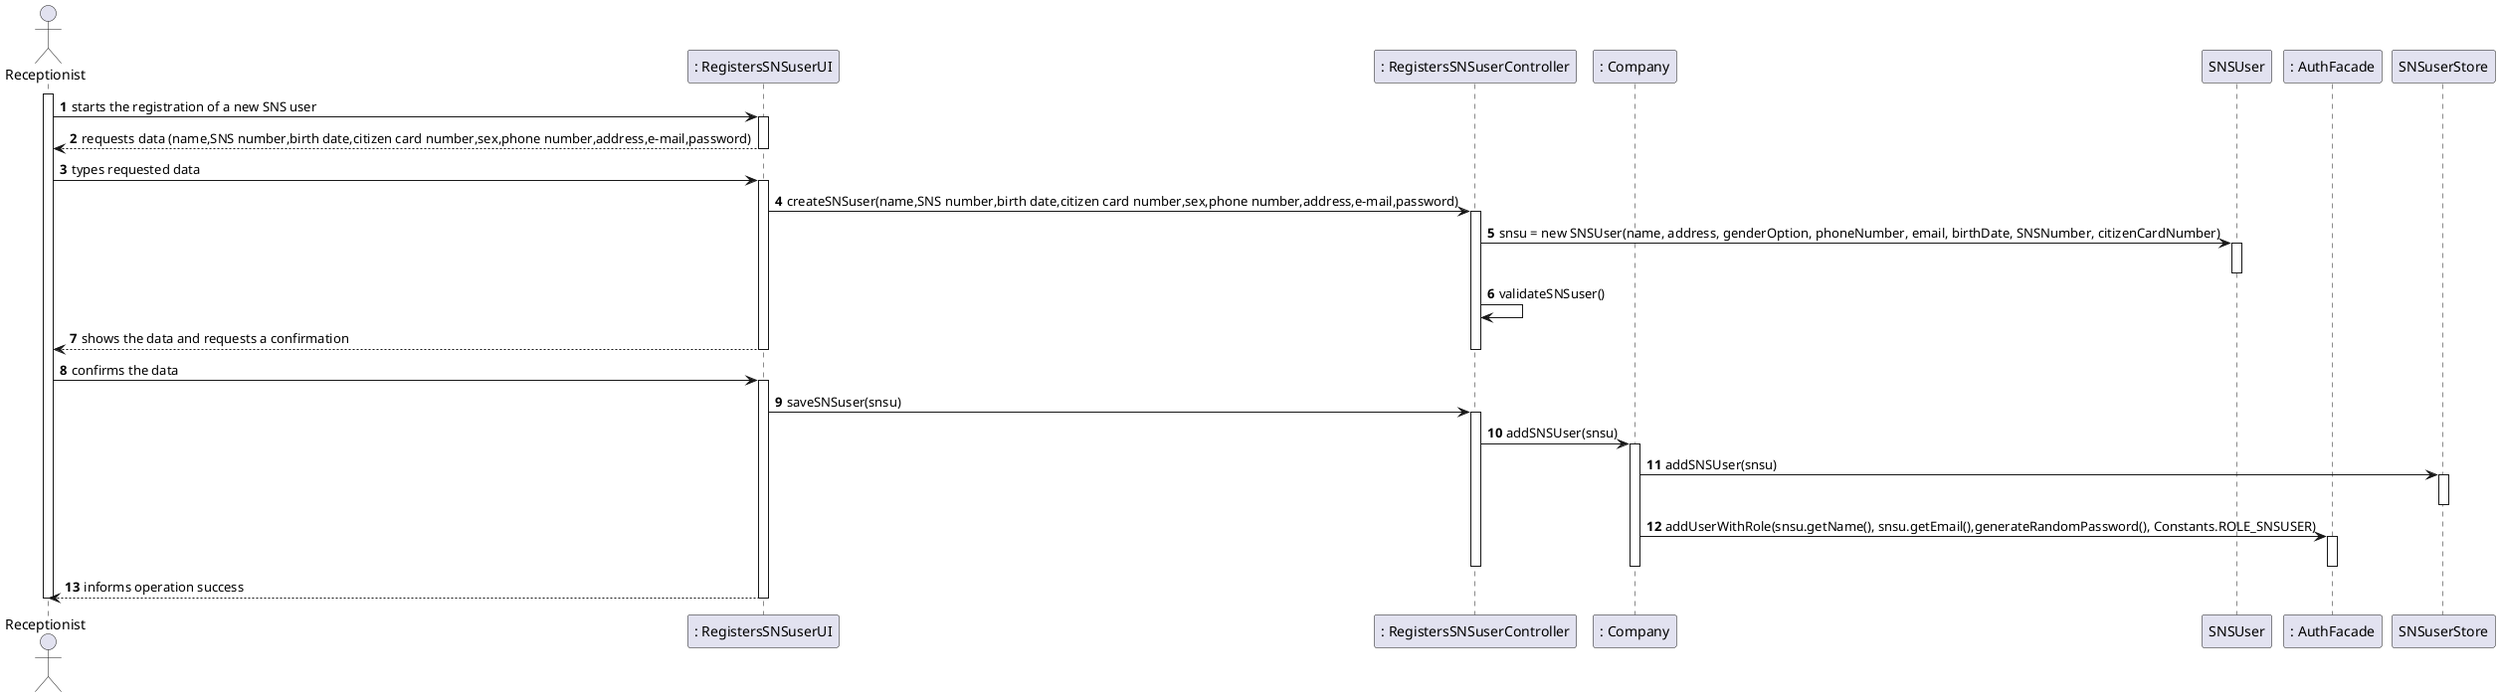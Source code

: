 @startuml
autonumber
actor "Receptionist" as recep

participant ": RegistersSNSuserUI" as UI
participant ": RegistersSNSuserController" as Controller
participant ": Company" as Company
participant "SNSUser" as SNSUser
participant ": AuthFacade" as auth

activate recep
recep -> UI :  starts the registration of a new SNS user
activate UI
UI --> recep : requests data (name,SNS number,birth date,citizen card number,sex,phone number,address,e-mail,password)
deactivate UI

recep -> UI : types requested data
activate UI

UI -> Controller : createSNSuser(name,SNS number,birth date,citizen card number,sex,phone number,address,e-mail,password)
activate Controller


Controller -> SNSUser : snsu = new SNSUser(name, address, genderOption, phoneNumber, email, birthDate, SNSNumber, citizenCardNumber)
activate SNSUser
deactivate SNSUser


Controller -> Controller : validateSNSuser()

UI --> recep : shows the data and requests a confirmation
deactivate UI
deactivate Controller

recep -> UI : confirms the data
activate UI

UI -> Controller : saveSNSuser(snsu)
activate Controller


Controller -> Company : addSNSUser(snsu)
activate Company


Company -> SNSuserStore : addSNSUser(snsu)
activate SNSuserStore
deactivate SNSuserStore

Company -> auth : addUserWithRole(snsu.getName(), snsu.getEmail(),generateRandomPassword(), Constants.ROLE_SNSUSER)
activate auth
deactivate auth

deactivate Controller
deactivate Company

UI --> recep : informs operation success

deactivate UI
deactivate recep
@enduml
